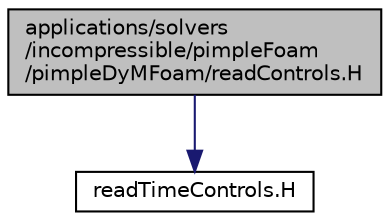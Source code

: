 digraph "applications/solvers/incompressible/pimpleFoam/pimpleDyMFoam/readControls.H"
{
  bgcolor="transparent";
  edge [fontname="Helvetica",fontsize="10",labelfontname="Helvetica",labelfontsize="10"];
  node [fontname="Helvetica",fontsize="10",shape=record];
  Node1 [label="applications/solvers\l/incompressible/pimpleFoam\l/pimpleDyMFoam/readControls.H",height=0.2,width=0.4,color="black", fillcolor="grey75", style="filled", fontcolor="black"];
  Node1 -> Node2 [color="midnightblue",fontsize="10",style="solid",fontname="Helvetica"];
  Node2 [label="readTimeControls.H",height=0.2,width=0.4,color="black",URL="$a05086.html",tooltip="Read the control parameters used by setDeltaT. "];
}
